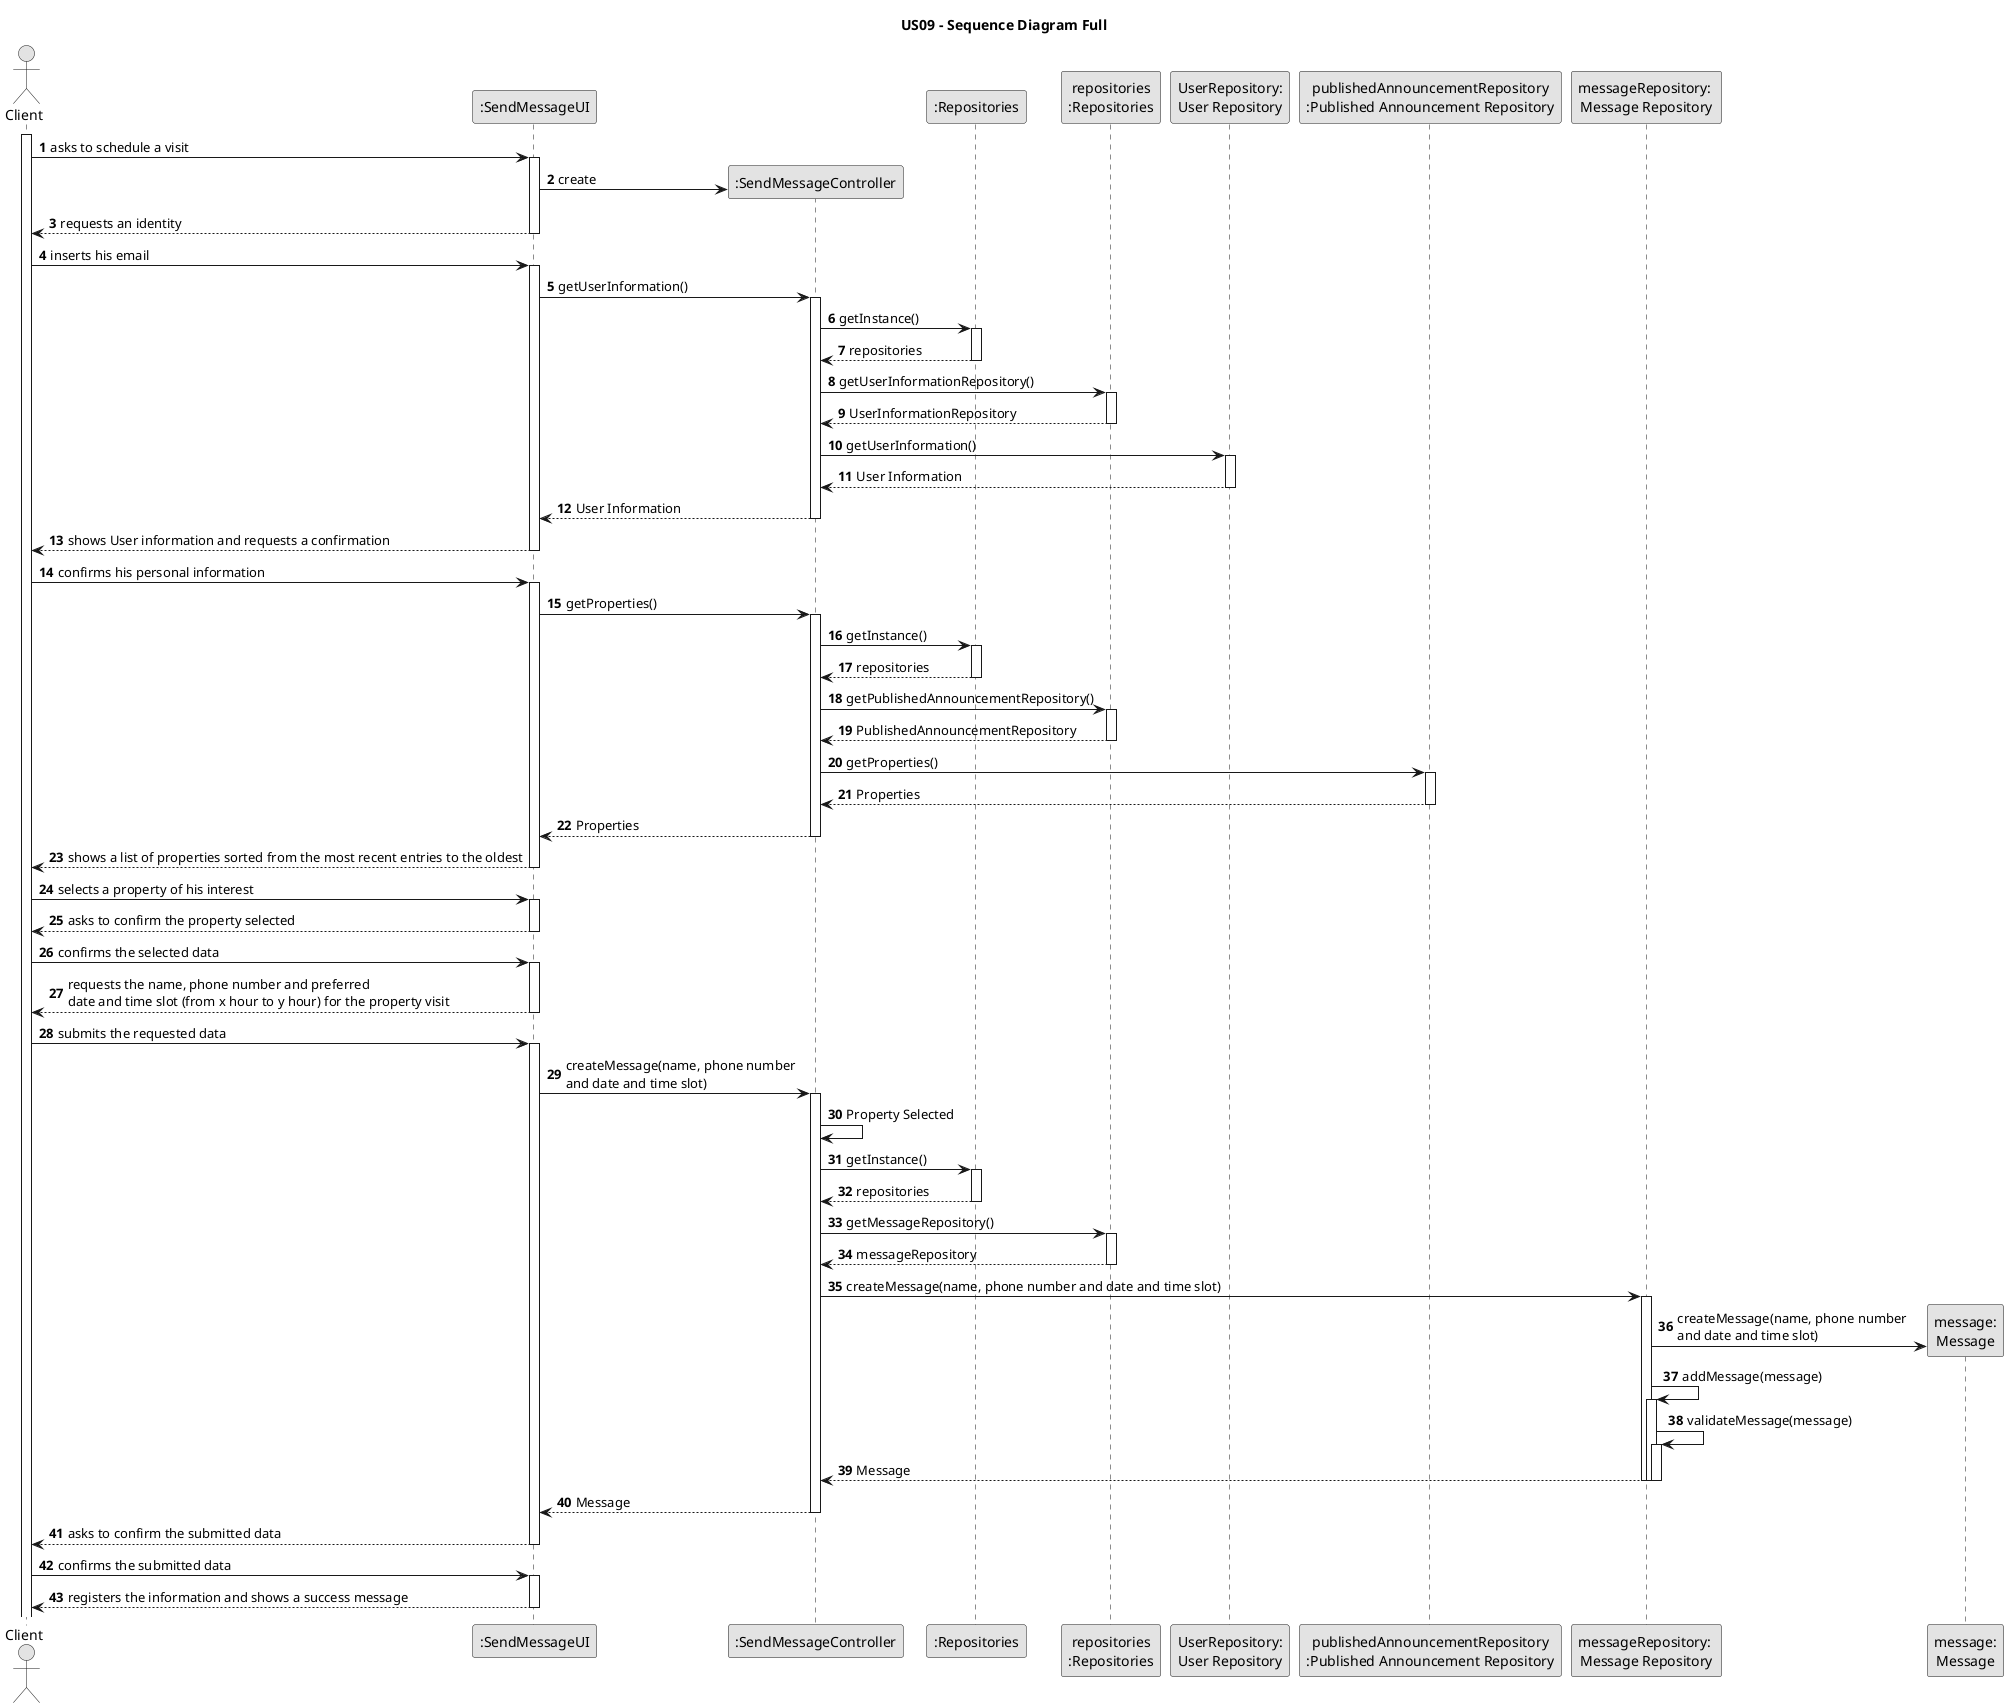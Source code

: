 @startuml
skinparam monochrome true
skinparam packageStyle rectangle
skinparam shadowing false

title US09 - Sequence Diagram Full

autonumber

'hide footbox
actor "Client" as Client
participant ":SendMessageUI" as UI
participant ":SendMessageController" as CTRL
participant ":Repositories" as Repository
participant "repositories\n:Repositories" as Repository2
participant "UserRepository:\nUser Repository" as UserRepository
participant "publishedAnnouncementRepository\n:Published Announcement Repository" as publishedAnnouncementRepository
participant "messageRepository: \nMessage Repository" as messageRepository
participant "message:\nMessage" as message

autonumber

        activate Client

    Client -> UI: asks to schedule a visit
        activate UI

        UI -> CTRL** : create
    UI --> Client : requests an identity
        deactivate UI

    Client -> UI : inserts his email
        activate UI

        UI -> CTRL : getUserInformation()

            activate CTRL

            CTRL -> Repository : getInstance()
                activate Repository

            Repository --> CTRL : repositories
                deactivate Repository

            CTRL -> Repository2 : getUserInformationRepository()
                activate Repository2

            Repository2 --> CTRL : UserInformationRepository
                deactivate Repository2

            CTRL -> UserRepository : getUserInformation()

                activate UserRepository

            UserRepository --> CTRL : User Information

                deactivate UserRepository

        CTRL --> UI : User Information

            deactivate CTRL


    UI --> Client : shows User information and requests a confirmation
        deactivate UI

    Client -> UI : confirms his personal information
        activate UI

        UI -> CTRL : getProperties()
            activate CTRL

            CTRL -> Repository : getInstance()
                activate Repository

            Repository --> CTRL : repositories
                deactivate Repository

            CTRL -> Repository2 : getPublishedAnnouncementRepository()
                activate Repository2

            Repository2 --> CTRL : PublishedAnnouncementRepository
                deactivate Repository2

            CTRL -> publishedAnnouncementRepository : getProperties()

                activate publishedAnnouncementRepository

            publishedAnnouncementRepository --> CTRL : Properties

                deactivate publishedAnnouncementRepository

        CTRL --> UI : Properties

            deactivate CTRL

    UI --> Client: shows a list of properties sorted from the most recent entries to the oldest
        deactivate UI

    Client -> UI: selects a property of his interest
        activate UI

    '   UI --> UI : keepPropertySelected(propertyDescription)


    UI --> Client: asks to confirm the property selected
        deactivate UI

    Client -> UI: confirms the selected data
        activate UI

    UI --> Client: requests the name, phone number and preferred \ndate and time slot (from x hour to y hour) for the property visit
        deactivate UI

    Client -> UI: submits the requested data
        activate UI

   ' UI --> UI : keepsData(name, phone number \nand date and time slot)

    UI -> CTRL: createMessage(name, phone number \nand date and time slot)
        activate CTRL

    CTRL ->CTRL: Property Selected

        CTRL -> Repository : getInstance()
            activate Repository

        Repository --> CTRL : repositories
            deactivate Repository

        CTRL -> Repository2 : getMessageRepository()
            activate Repository2

        Repository2 --> CTRL : messageRepository
            deactivate Repository2

            CTRL -> messageRepository : createMessage(name, phone number and date and time slot)
                activate messageRepository

                messageRepository -> message** : createMessage(name, phone number \nand date and time slot)

                messageRepository -> messageRepository : addMessage(message)
                activate messageRepository

                messageRepository -> messageRepository : validateMessage(message)
                activate messageRepository

                messageRepository --> CTRL : Message
                deactivate messageRepository
                deactivate messageRepository
                deactivate messageRepository

           CTRL --> UI : Message
           deactivate CTRL

    UI --> Client: asks to confirm the submitted data
        deactivate UI

    Client -> UI: confirms the submitted data
        activate UI

    UI --> Client: registers the information and shows a success message
        deactivate UI


@enduml